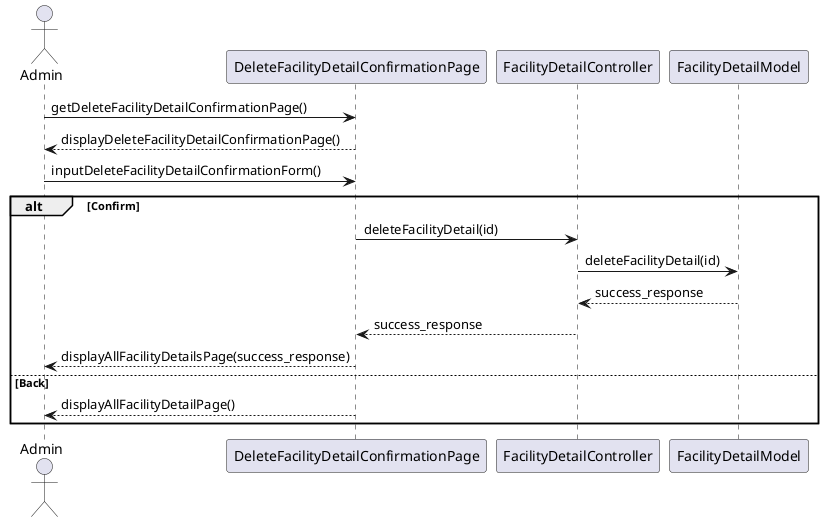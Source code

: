 @startuml
actor Admin as act
participant DeleteFacilityDetailConfirmationPage as view
participant FacilityDetailController as ctrl
participant FacilityDetailModel as model

act -> view : getDeleteFacilityDetailConfirmationPage()
act <-- view : displayDeleteFacilityDetailConfirmationPage()

    act->view : inputDeleteFacilityDetailConfirmationForm()
    alt Confirm
        view->ctrl: deleteFacilityDetail(id)
        ctrl->model: deleteFacilityDetail(id)
        model --> ctrl: success_response
        ctrl --> view: success_response
        view-->act: displayAllFacilityDetailsPage(success_response)
    else Back
        view-->act: displayAllFacilityDetailPage()
    end

@enduml
